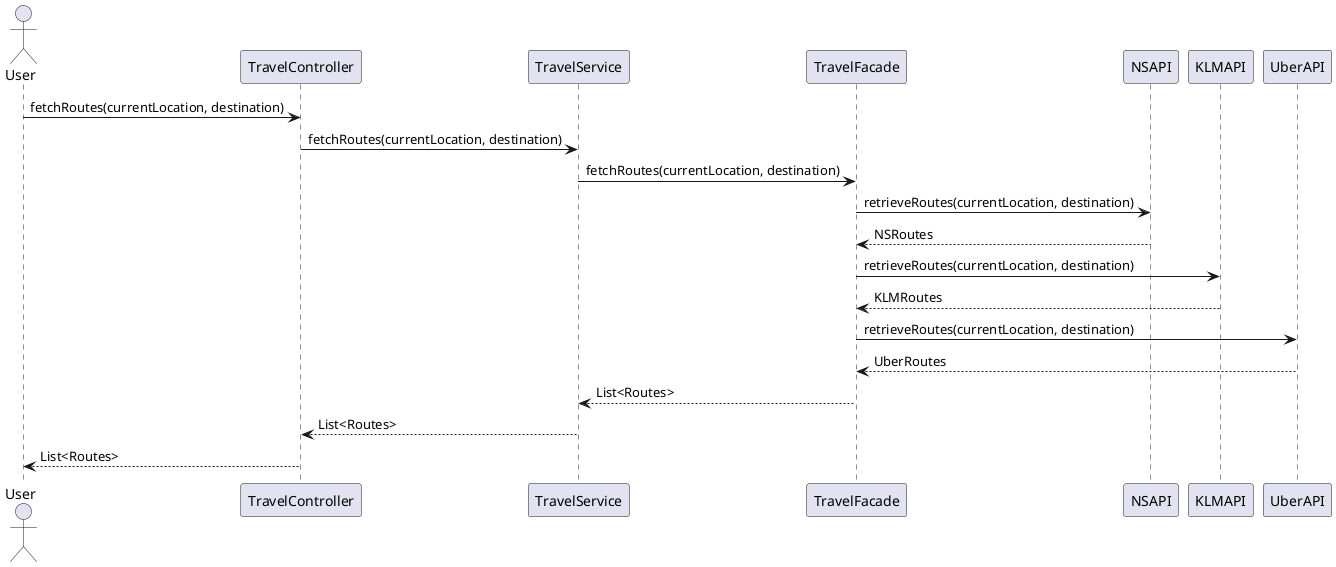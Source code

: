 @startuml

actor User

participant "TravelController" as TC
participant "TravelService" as TS
participant "TravelFacade" as TF
participant "NSAPI" as NS
participant "KLMAPI" as KLM
participant "UberAPI" as Uber

User -> TC : fetchRoutes(currentLocation, destination)
TC -> TS : fetchRoutes(currentLocation, destination)
TS -> TF : fetchRoutes(currentLocation, destination)

TF -> NS : retrieveRoutes(currentLocation, destination)
NS --> TF : NSRoutes

TF -> KLM : retrieveRoutes(currentLocation, destination)
KLM --> TF : KLMRoutes

TF -> Uber : retrieveRoutes(currentLocation, destination)
Uber --> TF : UberRoutes

TF --> TS : List<Routes>
TS --> TC : List<Routes>
TC --> User : List<Routes>

@enduml
